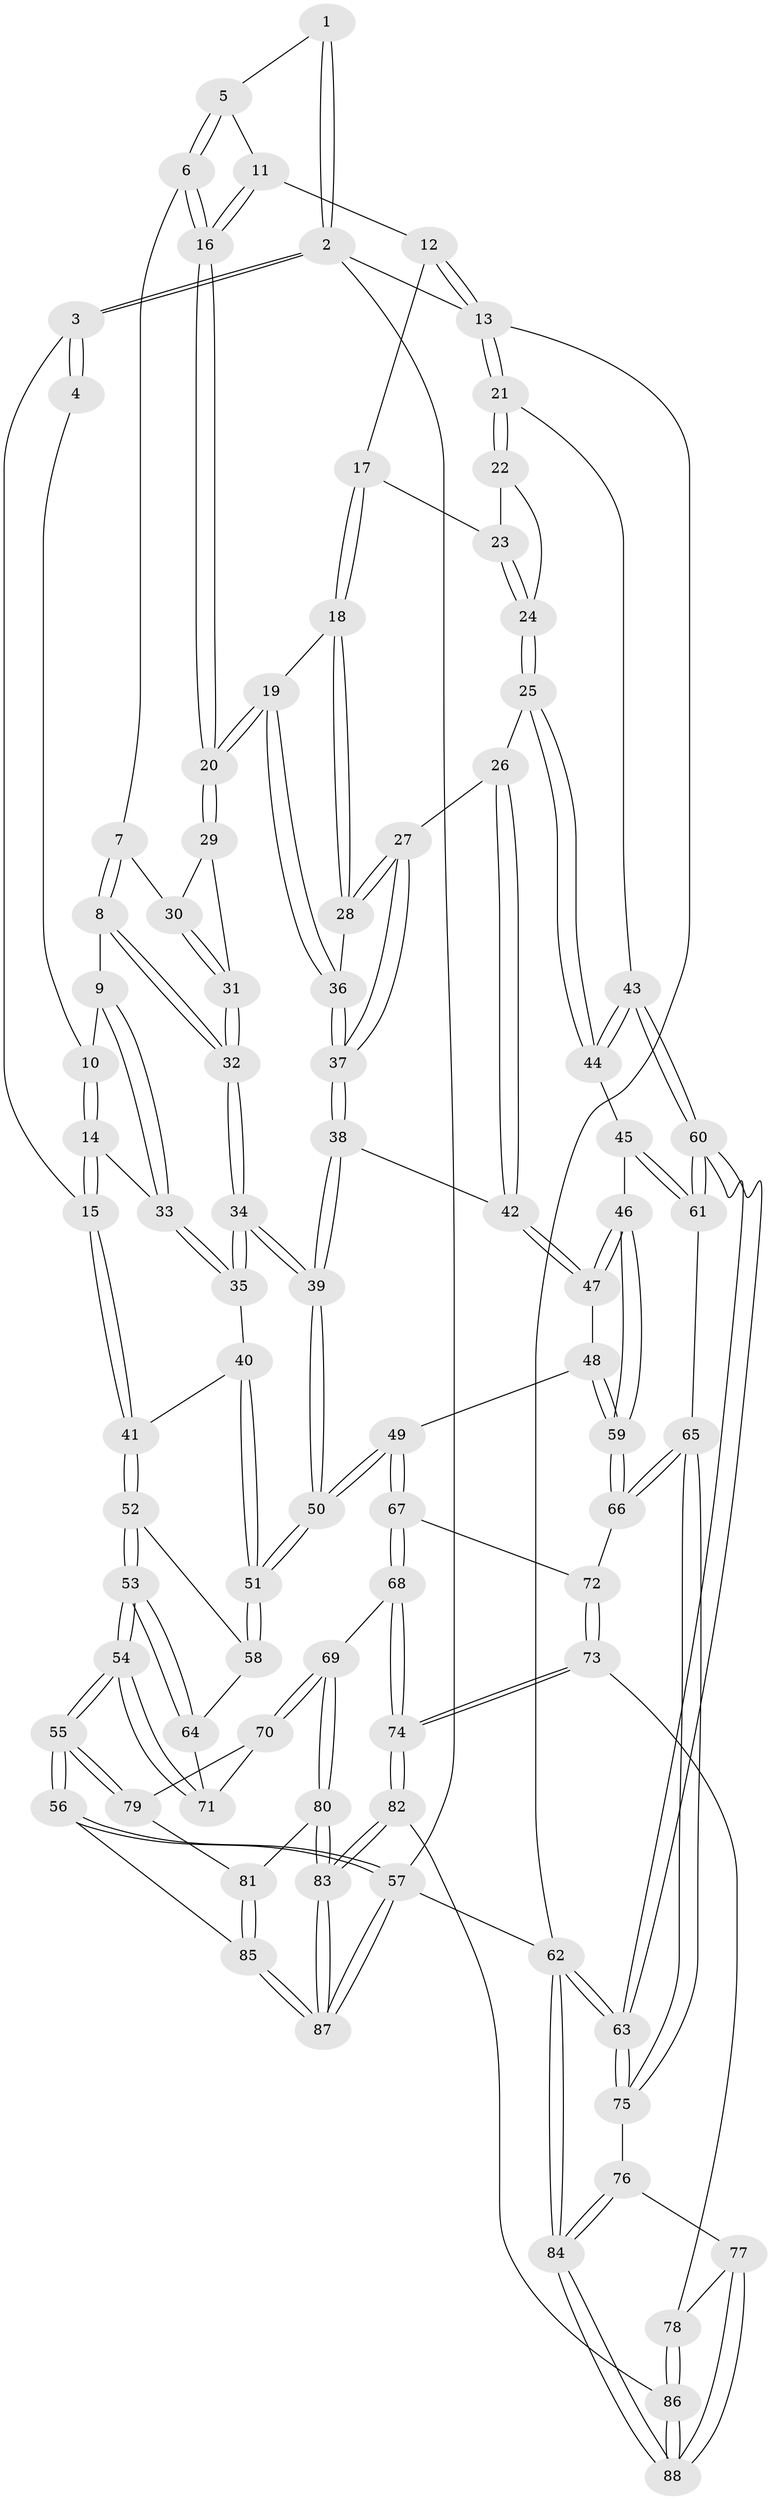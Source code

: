 // Generated by graph-tools (version 1.1) at 2025/17/03/09/25 04:17:13]
// undirected, 88 vertices, 217 edges
graph export_dot {
graph [start="1"]
  node [color=gray90,style=filled];
  1 [pos="+0.14898635133704036+0"];
  2 [pos="+0+0"];
  3 [pos="+0+0.01649140070379189"];
  4 [pos="+0.09963844951526378+0.01878407420874218"];
  5 [pos="+0.300170856056828+0"];
  6 [pos="+0.2957234854771689+0"];
  7 [pos="+0.2810331850951693+0.0013732389896243936"];
  8 [pos="+0.2383926118965222+0.06140771769822478"];
  9 [pos="+0.22026845869630568+0.07433892753334427"];
  10 [pos="+0.10506846681738452+0.04536837766151302"];
  11 [pos="+0.6452603373076677+0"];
  12 [pos="+0.7497666981265726+0"];
  13 [pos="+1+0"];
  14 [pos="+0.0011628898366867393+0.13474635958410625"];
  15 [pos="+0+0.21726928309747756"];
  16 [pos="+0.5063896635350152+0.1122488641647076"];
  17 [pos="+0.7477100908902784+0"];
  18 [pos="+0.7140928430739714+0.08744816357328675"];
  19 [pos="+0.5130356490255145+0.15559995624946507"];
  20 [pos="+0.5045775556164369+0.13040416314857173"];
  21 [pos="+1+0.07190703960893426"];
  22 [pos="+0.9446411361588064+0.17137115496529487"];
  23 [pos="+0.8352199564706134+0.08906365034512946"];
  24 [pos="+0.8162083288530231+0.265629094996058"];
  25 [pos="+0.8031545425703633+0.27835261733928174"];
  26 [pos="+0.7624217542802392+0.25857115537313696"];
  27 [pos="+0.7449061177789489+0.2446493043560242"];
  28 [pos="+0.7251442121266095+0.19175956825644183"];
  29 [pos="+0.4663070312841348+0.12196966077785819"];
  30 [pos="+0.3471021965497314+0.08254660577697875"];
  31 [pos="+0.3558222048018984+0.1583651266500015"];
  32 [pos="+0.34469746280872055+0.31219708257797135"];
  33 [pos="+0.18759617400362583+0.12032097826970466"];
  34 [pos="+0.35366645116668427+0.3696692320727779"];
  35 [pos="+0.17920606975302814+0.241244804054492"];
  36 [pos="+0.5126832672540609+0.17284953721053925"];
  37 [pos="+0.4786122101609535+0.3124082969798737"];
  38 [pos="+0.4736146642061125+0.31955534701320243"];
  39 [pos="+0.3640971817581986+0.38547637546666946"];
  40 [pos="+0+0.268966479509483"];
  41 [pos="+0+0.2616012058030379"];
  42 [pos="+0.6307497017968761+0.40505994015271857"];
  43 [pos="+1+0.43980115030418476"];
  44 [pos="+0.8655907827060706+0.43275623840662714"];
  45 [pos="+0.8021483550275053+0.4991474209973268"];
  46 [pos="+0.7719373082025066+0.5156865060727736"];
  47 [pos="+0.6922687877822644+0.4800417005642009"];
  48 [pos="+0.5115944051481289+0.5408177093876917"];
  49 [pos="+0.3792303432294164+0.5230291567416256"];
  50 [pos="+0.3410149685017911+0.45896231953175204"];
  51 [pos="+0.3380109530460368+0.45975710109537643"];
  52 [pos="+0+0.3601254258776313"];
  53 [pos="+0+0.6954218315962462"];
  54 [pos="+0+0.7034585449013643"];
  55 [pos="+0+0.7553027161871098"];
  56 [pos="+0+0.8559677945431222"];
  57 [pos="+0+1"];
  58 [pos="+0.22340825141536733+0.5141461853386636"];
  59 [pos="+0.7055771351685393+0.6761584586612339"];
  60 [pos="+1+0.7142550189094365"];
  61 [pos="+0.94641147610266+0.6990308012120401"];
  62 [pos="+1+1"];
  63 [pos="+1+1"];
  64 [pos="+0.160996203979466+0.5791301295358617"];
  65 [pos="+0.7580676871435255+0.7877763676838928"];
  66 [pos="+0.70172033873861+0.7279706377018651"];
  67 [pos="+0.394974162634839+0.6434612283335683"];
  68 [pos="+0.2909489630123017+0.8073623068566196"];
  69 [pos="+0.28148051510792377+0.8080109136778212"];
  70 [pos="+0.18655439883147265+0.7821632849390673"];
  71 [pos="+0.1739928641438274+0.6889444023616877"];
  72 [pos="+0.5564556571477471+0.7623626280827596"];
  73 [pos="+0.5124094901307032+0.8810757066482924"];
  74 [pos="+0.38155481424734716+0.9290447911828629"];
  75 [pos="+0.7675424897340566+0.8252576165384674"];
  76 [pos="+0.7514828708907257+0.8616783100167794"];
  77 [pos="+0.6709848718856117+0.9468347352551031"];
  78 [pos="+0.5431508278325147+0.9132409364749579"];
  79 [pos="+0.0708443502347078+0.8132287845242104"];
  80 [pos="+0.19396876343960742+0.9451083564947647"];
  81 [pos="+0.12785804158374495+0.93668656771416"];
  82 [pos="+0.33466768395794566+1"];
  83 [pos="+0.31955549597770094+1"];
  84 [pos="+0.9295530219799474+1"];
  85 [pos="+0.10838252131431234+0.9760516166236262"];
  86 [pos="+0.5569683627001119+1"];
  87 [pos="+0.09647988991185562+1"];
  88 [pos="+0.6510710031619819+1"];
  1 -- 2;
  1 -- 2;
  1 -- 5;
  2 -- 3;
  2 -- 3;
  2 -- 13;
  2 -- 57;
  3 -- 4;
  3 -- 4;
  3 -- 15;
  4 -- 10;
  5 -- 6;
  5 -- 6;
  5 -- 11;
  6 -- 7;
  6 -- 16;
  6 -- 16;
  7 -- 8;
  7 -- 8;
  7 -- 30;
  8 -- 9;
  8 -- 32;
  8 -- 32;
  9 -- 10;
  9 -- 33;
  9 -- 33;
  10 -- 14;
  10 -- 14;
  11 -- 12;
  11 -- 16;
  11 -- 16;
  12 -- 13;
  12 -- 13;
  12 -- 17;
  13 -- 21;
  13 -- 21;
  13 -- 62;
  14 -- 15;
  14 -- 15;
  14 -- 33;
  15 -- 41;
  15 -- 41;
  16 -- 20;
  16 -- 20;
  17 -- 18;
  17 -- 18;
  17 -- 23;
  18 -- 19;
  18 -- 28;
  18 -- 28;
  19 -- 20;
  19 -- 20;
  19 -- 36;
  19 -- 36;
  20 -- 29;
  20 -- 29;
  21 -- 22;
  21 -- 22;
  21 -- 43;
  22 -- 23;
  22 -- 24;
  23 -- 24;
  23 -- 24;
  24 -- 25;
  24 -- 25;
  25 -- 26;
  25 -- 44;
  25 -- 44;
  26 -- 27;
  26 -- 42;
  26 -- 42;
  27 -- 28;
  27 -- 28;
  27 -- 37;
  27 -- 37;
  28 -- 36;
  29 -- 30;
  29 -- 31;
  30 -- 31;
  30 -- 31;
  31 -- 32;
  31 -- 32;
  32 -- 34;
  32 -- 34;
  33 -- 35;
  33 -- 35;
  34 -- 35;
  34 -- 35;
  34 -- 39;
  34 -- 39;
  35 -- 40;
  36 -- 37;
  36 -- 37;
  37 -- 38;
  37 -- 38;
  38 -- 39;
  38 -- 39;
  38 -- 42;
  39 -- 50;
  39 -- 50;
  40 -- 41;
  40 -- 51;
  40 -- 51;
  41 -- 52;
  41 -- 52;
  42 -- 47;
  42 -- 47;
  43 -- 44;
  43 -- 44;
  43 -- 60;
  43 -- 60;
  44 -- 45;
  45 -- 46;
  45 -- 61;
  45 -- 61;
  46 -- 47;
  46 -- 47;
  46 -- 59;
  46 -- 59;
  47 -- 48;
  48 -- 49;
  48 -- 59;
  48 -- 59;
  49 -- 50;
  49 -- 50;
  49 -- 67;
  49 -- 67;
  50 -- 51;
  50 -- 51;
  51 -- 58;
  51 -- 58;
  52 -- 53;
  52 -- 53;
  52 -- 58;
  53 -- 54;
  53 -- 54;
  53 -- 64;
  53 -- 64;
  54 -- 55;
  54 -- 55;
  54 -- 71;
  54 -- 71;
  55 -- 56;
  55 -- 56;
  55 -- 79;
  55 -- 79;
  56 -- 57;
  56 -- 57;
  56 -- 85;
  57 -- 87;
  57 -- 87;
  57 -- 62;
  58 -- 64;
  59 -- 66;
  59 -- 66;
  60 -- 61;
  60 -- 61;
  60 -- 63;
  60 -- 63;
  61 -- 65;
  62 -- 63;
  62 -- 63;
  62 -- 84;
  62 -- 84;
  63 -- 75;
  63 -- 75;
  64 -- 71;
  65 -- 66;
  65 -- 66;
  65 -- 75;
  65 -- 75;
  66 -- 72;
  67 -- 68;
  67 -- 68;
  67 -- 72;
  68 -- 69;
  68 -- 74;
  68 -- 74;
  69 -- 70;
  69 -- 70;
  69 -- 80;
  69 -- 80;
  70 -- 71;
  70 -- 79;
  72 -- 73;
  72 -- 73;
  73 -- 74;
  73 -- 74;
  73 -- 78;
  74 -- 82;
  74 -- 82;
  75 -- 76;
  76 -- 77;
  76 -- 84;
  76 -- 84;
  77 -- 78;
  77 -- 88;
  77 -- 88;
  78 -- 86;
  78 -- 86;
  79 -- 81;
  80 -- 81;
  80 -- 83;
  80 -- 83;
  81 -- 85;
  81 -- 85;
  82 -- 83;
  82 -- 83;
  82 -- 86;
  83 -- 87;
  83 -- 87;
  84 -- 88;
  84 -- 88;
  85 -- 87;
  85 -- 87;
  86 -- 88;
  86 -- 88;
}

